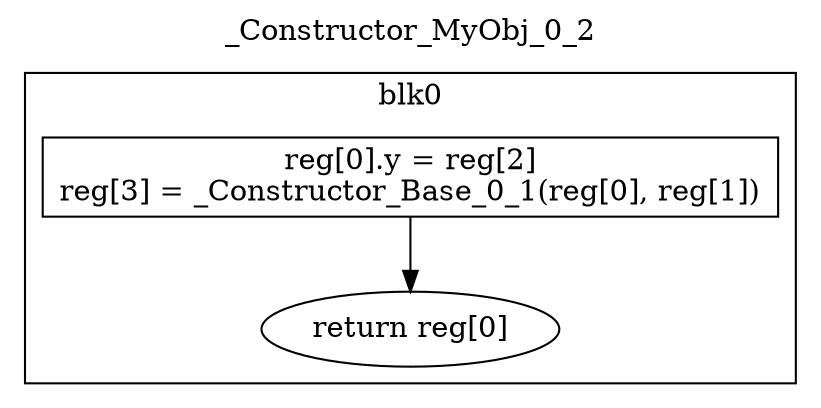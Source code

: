 digraph {
  rankdir=TB;
  b0_l0 -> b0_ret
  b0_l0 [label="reg[0].y = reg[2]\nreg[3] = _Constructor_Base_0_1(reg[0], reg[1])\n", shape=box]
  b0_ret [label="return reg[0]"]
  subgraph cluster_b0 {
    label = "blk0";
    b0_l0;
    b0_ret;
  }
  labelloc="t"
  label="_Constructor_MyObj_0_2"
}